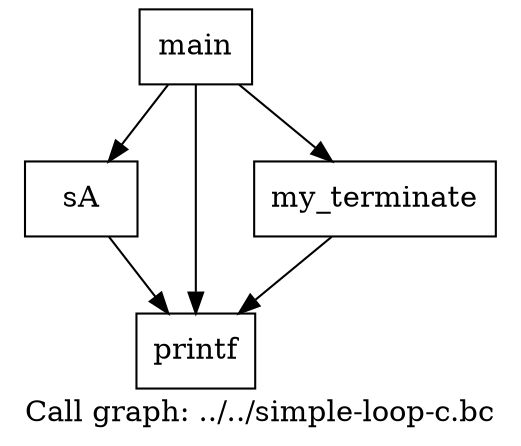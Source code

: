 digraph "Call graph: ../../simple-loop-c.bc" {
	label="Call graph: ../../simple-loop-c.bc";

	Node0x5651a61c05e0 [shape=record,label="{sA}"];
	Node0x5651a61c05e0 -> Node0x5651a61c0690;
	Node0x5651a61c0690 [shape=record,label="{printf}"];
	Node0x5651a61c07a0 [shape=record,label="{my_terminate}"];
	Node0x5651a61c07a0 -> Node0x5651a61c0690;
	Node0x5651a61c0900 [shape=record,label="{main}"];
	Node0x5651a61c0900 -> Node0x5651a61c05e0;
	Node0x5651a61c0900 -> Node0x5651a61c0690;
	Node0x5651a61c0900 -> Node0x5651a61c07a0;
}
